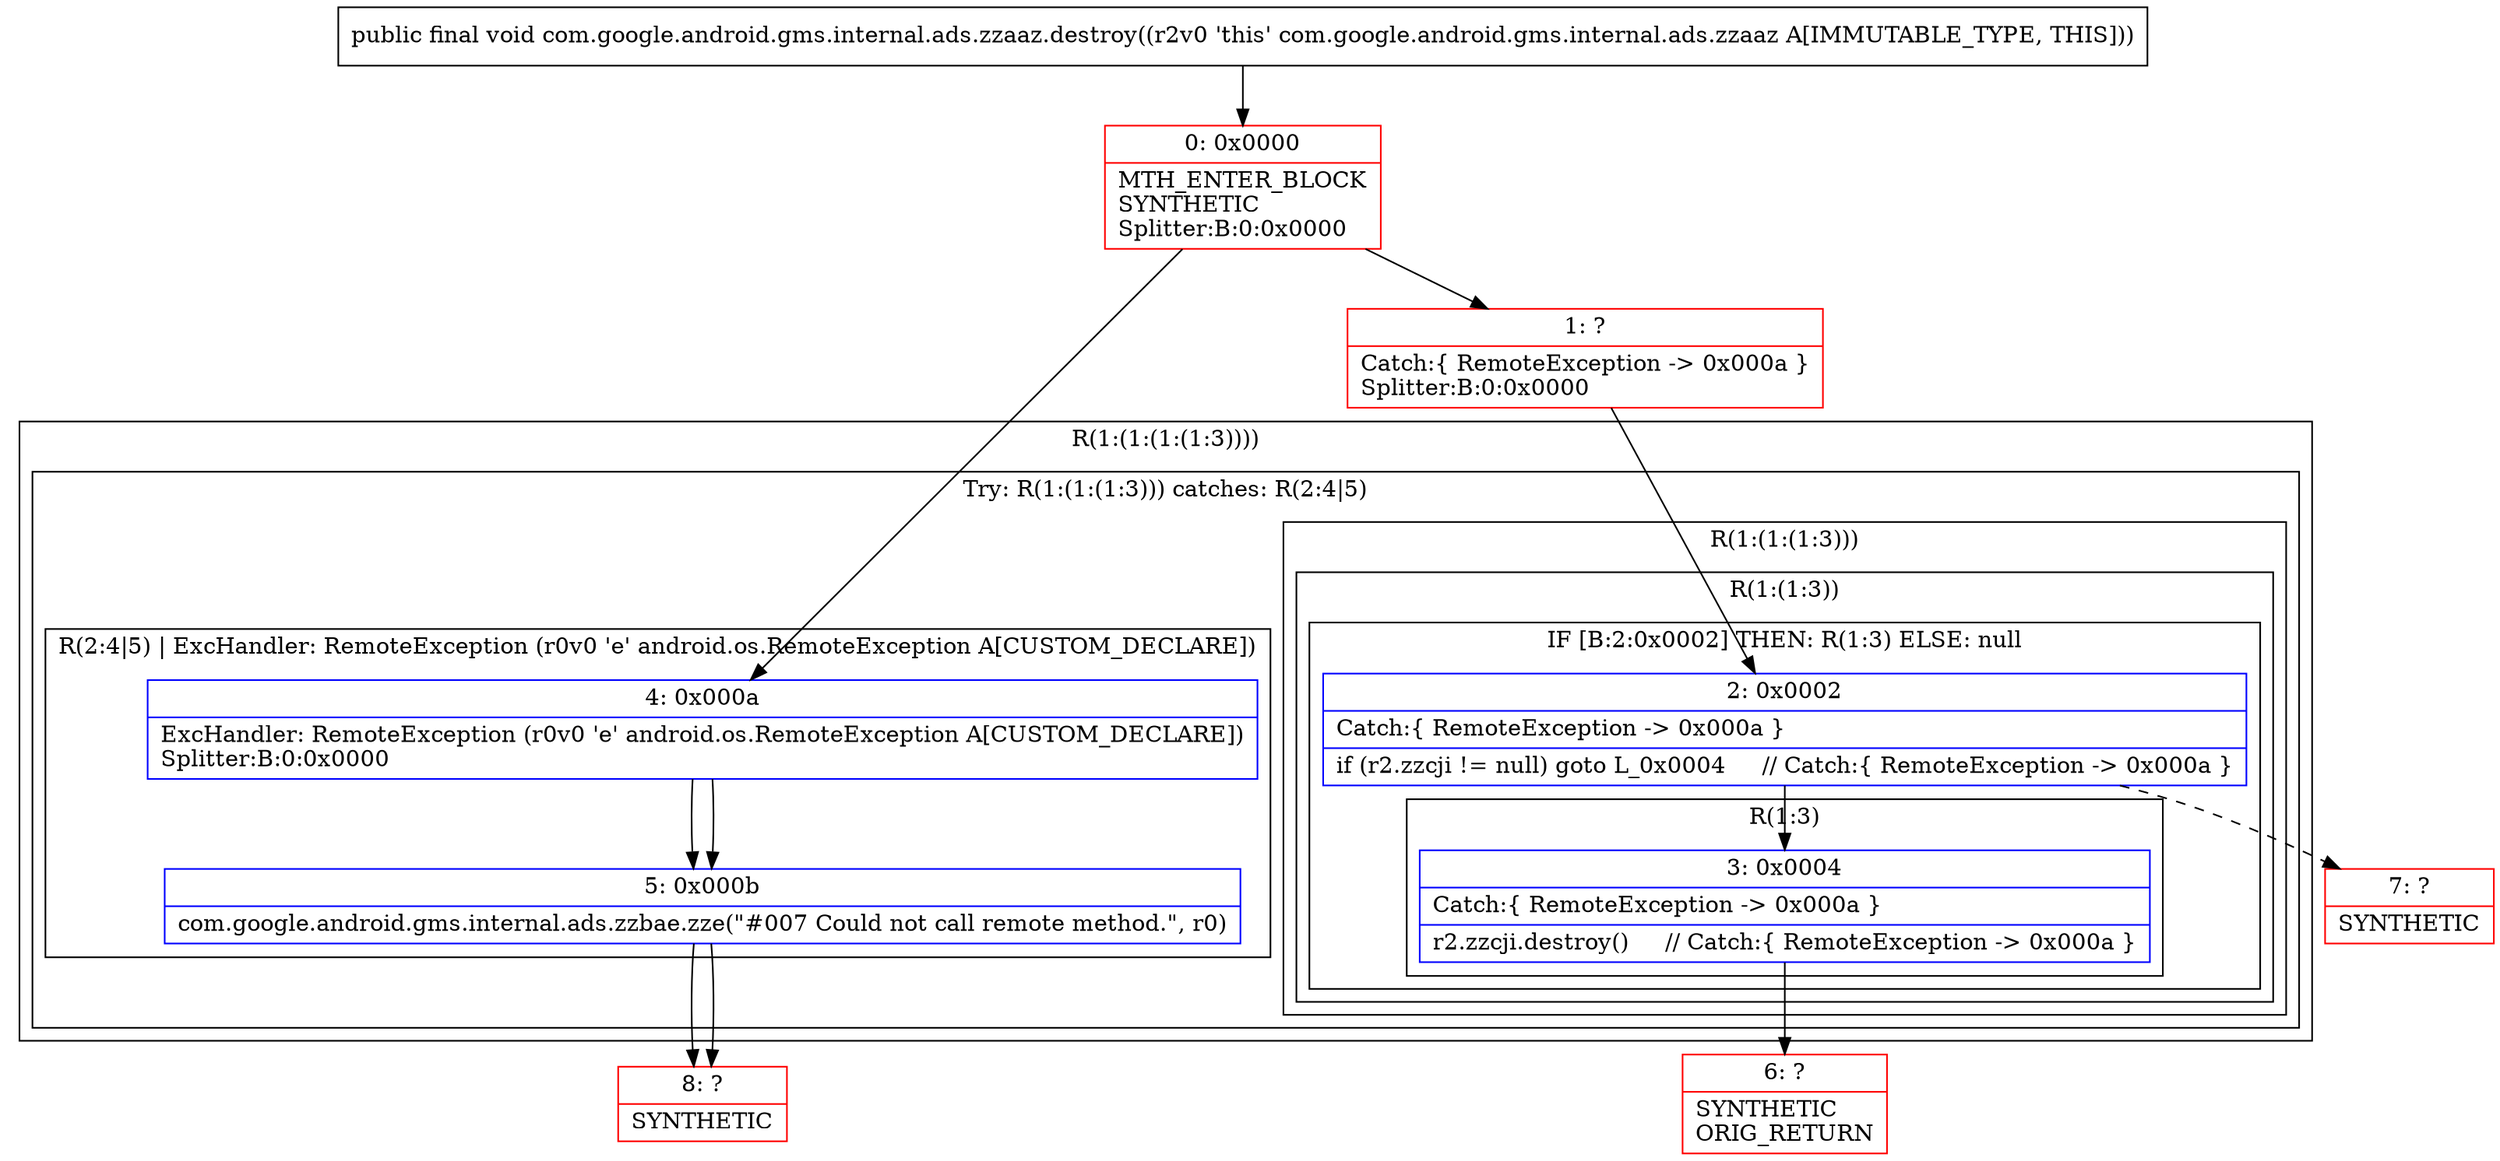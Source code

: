 digraph "CFG forcom.google.android.gms.internal.ads.zzaaz.destroy()V" {
subgraph cluster_Region_2087594623 {
label = "R(1:(1:(1:(1:3))))";
node [shape=record,color=blue];
subgraph cluster_TryCatchRegion_123326443 {
label = "Try: R(1:(1:(1:3))) catches: R(2:4|5)";
node [shape=record,color=blue];
subgraph cluster_Region_1387866556 {
label = "R(1:(1:(1:3)))";
node [shape=record,color=blue];
subgraph cluster_Region_1901348314 {
label = "R(1:(1:3))";
node [shape=record,color=blue];
subgraph cluster_IfRegion_2086974557 {
label = "IF [B:2:0x0002] THEN: R(1:3) ELSE: null";
node [shape=record,color=blue];
Node_2 [shape=record,label="{2\:\ 0x0002|Catch:\{ RemoteException \-\> 0x000a \}\l|if (r2.zzcji != null) goto L_0x0004     \/\/ Catch:\{ RemoteException \-\> 0x000a \}\l}"];
subgraph cluster_Region_889920173 {
label = "R(1:3)";
node [shape=record,color=blue];
Node_3 [shape=record,label="{3\:\ 0x0004|Catch:\{ RemoteException \-\> 0x000a \}\l|r2.zzcji.destroy()     \/\/ Catch:\{ RemoteException \-\> 0x000a \}\l}"];
}
}
}
}
subgraph cluster_Region_786706809 {
label = "R(2:4|5) | ExcHandler: RemoteException (r0v0 'e' android.os.RemoteException A[CUSTOM_DECLARE])\l";
node [shape=record,color=blue];
Node_4 [shape=record,label="{4\:\ 0x000a|ExcHandler: RemoteException (r0v0 'e' android.os.RemoteException A[CUSTOM_DECLARE])\lSplitter:B:0:0x0000\l}"];
Node_5 [shape=record,label="{5\:\ 0x000b|com.google.android.gms.internal.ads.zzbae.zze(\"#007 Could not call remote method.\", r0)\l}"];
}
}
}
subgraph cluster_Region_786706809 {
label = "R(2:4|5) | ExcHandler: RemoteException (r0v0 'e' android.os.RemoteException A[CUSTOM_DECLARE])\l";
node [shape=record,color=blue];
Node_4 [shape=record,label="{4\:\ 0x000a|ExcHandler: RemoteException (r0v0 'e' android.os.RemoteException A[CUSTOM_DECLARE])\lSplitter:B:0:0x0000\l}"];
Node_5 [shape=record,label="{5\:\ 0x000b|com.google.android.gms.internal.ads.zzbae.zze(\"#007 Could not call remote method.\", r0)\l}"];
}
Node_0 [shape=record,color=red,label="{0\:\ 0x0000|MTH_ENTER_BLOCK\lSYNTHETIC\lSplitter:B:0:0x0000\l}"];
Node_1 [shape=record,color=red,label="{1\:\ ?|Catch:\{ RemoteException \-\> 0x000a \}\lSplitter:B:0:0x0000\l}"];
Node_6 [shape=record,color=red,label="{6\:\ ?|SYNTHETIC\lORIG_RETURN\l}"];
Node_7 [shape=record,color=red,label="{7\:\ ?|SYNTHETIC\l}"];
Node_8 [shape=record,color=red,label="{8\:\ ?|SYNTHETIC\l}"];
MethodNode[shape=record,label="{public final void com.google.android.gms.internal.ads.zzaaz.destroy((r2v0 'this' com.google.android.gms.internal.ads.zzaaz A[IMMUTABLE_TYPE, THIS])) }"];
MethodNode -> Node_0;
Node_2 -> Node_3;
Node_2 -> Node_7[style=dashed];
Node_3 -> Node_6;
Node_4 -> Node_5;
Node_5 -> Node_8;
Node_4 -> Node_5;
Node_5 -> Node_8;
Node_0 -> Node_1;
Node_0 -> Node_4;
Node_1 -> Node_2;
}

